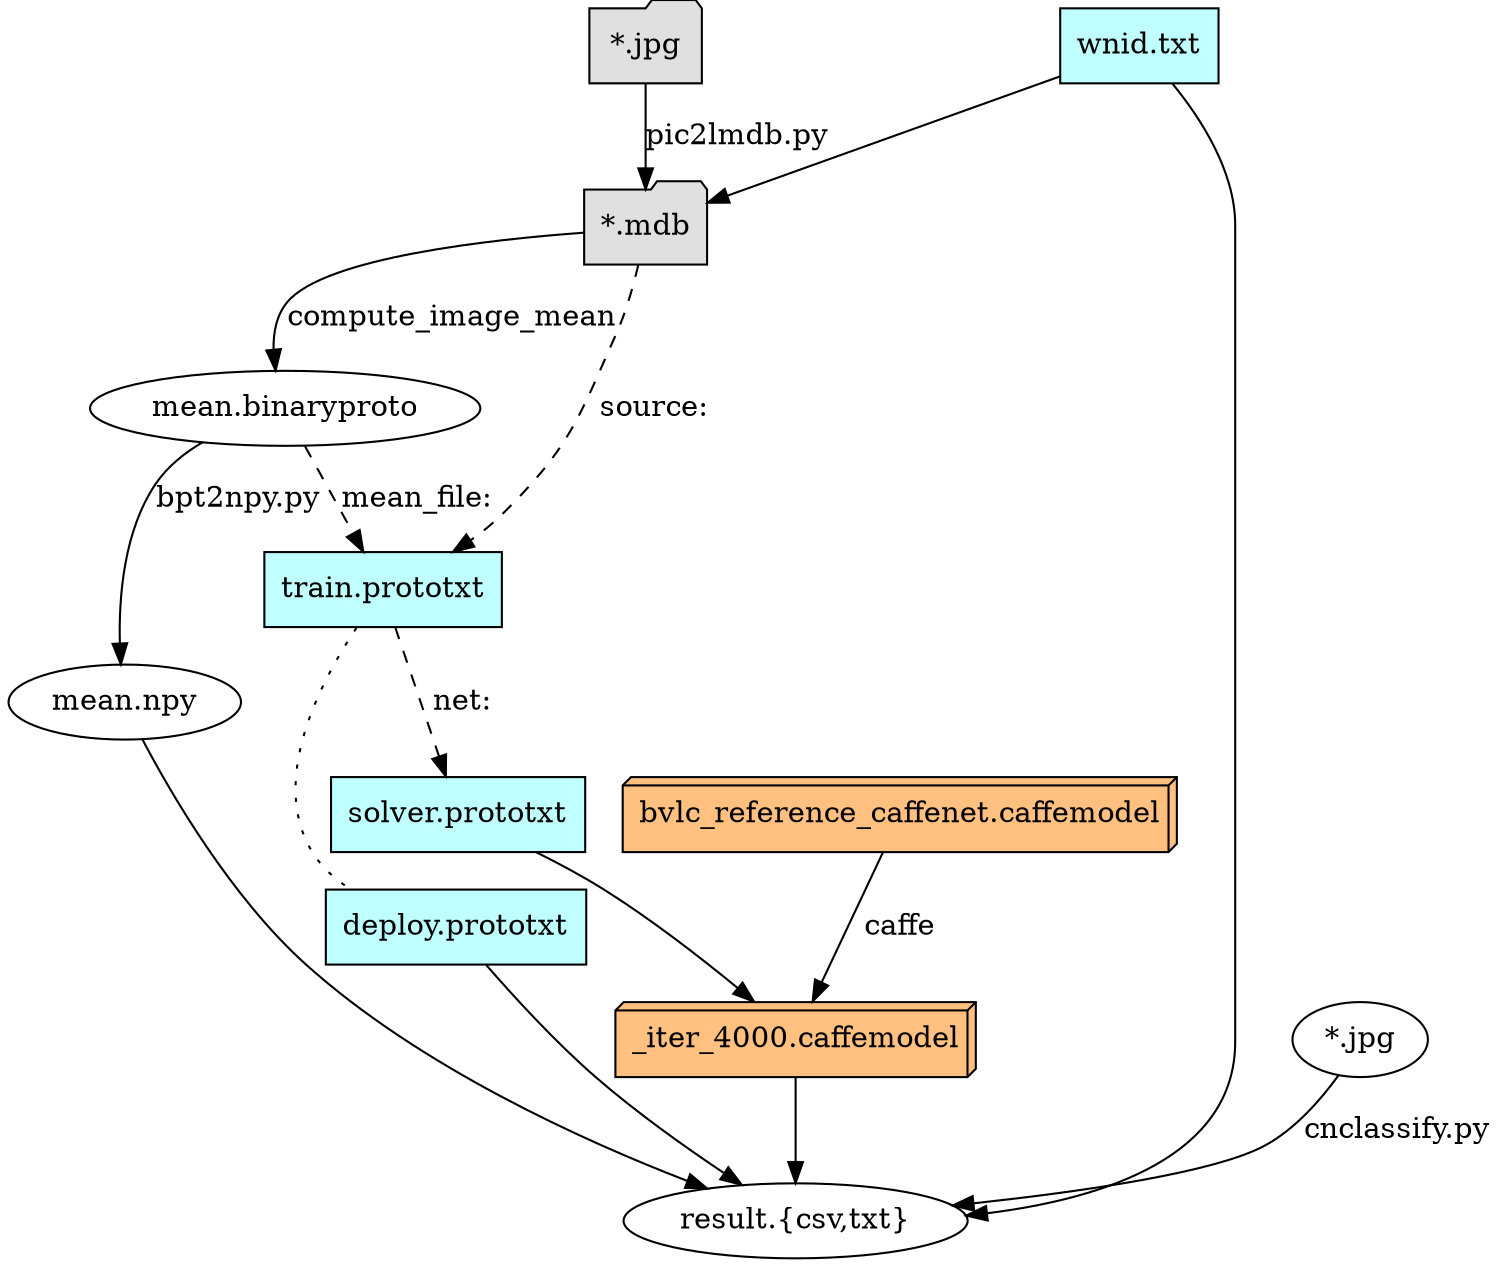 digraph "files needed in the process of caffe transfer learning" {

    rankdir = TB;
    overlap = scale;

    pics [ label="*.jpg"
	shape="folder" style=filled fillcolor="#e0e0e0" ]
    mean_bpt [ label="mean.binaryproto" ]
    mean_npy [ label="mean.npy" ]
    wnid [ label="wnid.txt"
	shape="rectangle" style=filled fillcolor="#c0ffff" ]
    lmdb [ label="*.mdb" 
	shape="folder" style=filled fillcolor="#e0e0e0" ]
    mod_train [ label="train.prototxt"
	shape="rectangle" style=filled fillcolor="#c0ffff" ]
    mod_solver [ label="solver.prototxt"
	shape="rectangle" style=filled fillcolor="#c0ffff" ]
    mod_deploy [ label="deploy.prototxt"
	shape="rectangle" style=filled fillcolor="#c0ffff" ]
    weights_orig [ label="bvlc_reference_caffenet.caffemodel"
	shape="box3d" style=filled fillcolor="#ffc080" ]
    weights_ape [ label="_iter_4000.caffemodel"
	shape="box3d" style=filled fillcolor="#ffc080" ]
    test_pics [ label="*.jpg" ]
    result [ label="result.{csv,txt}" ]

    pics -> lmdb [ label="pic2lmdb.py" ]
    wnid -> lmdb
    lmdb -> mean_bpt [ label="compute_image_mean" ]
    mod_train -> mod_deploy [ style=dotted arrowhead=none ]
    mod_train -> mod_solver [ style=dashed label="net:" ]
    mean_bpt -> mod_train [ style=dashed label="mean_file:" ]
    lmdb -> mod_train [ style=dashed label="source:" ]
    mean_bpt -> mean_npy [ label="bpt2npy.py" ]
    mod_solver -> weights_ape
    weights_orig -> weights_ape [ label="caffe" ]
    { weights_ape mod_deploy wnid mean_npy } -> result
    test_pics -> result [ label="cnclassify.py" ]
}

